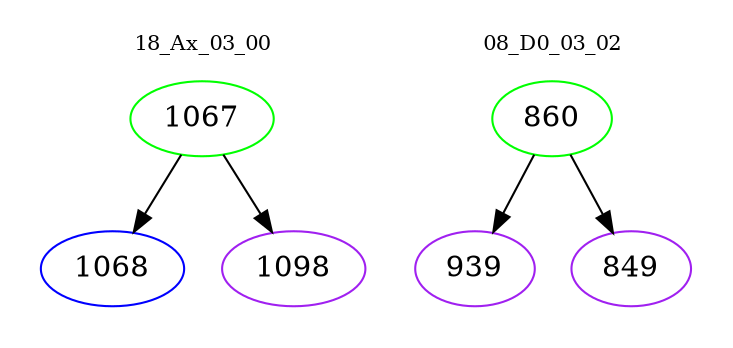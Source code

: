 digraph{
subgraph cluster_0 {
color = white
label = "18_Ax_03_00";
fontsize=10;
T0_1067 [label="1067", color="green"]
T0_1067 -> T0_1068 [color="black"]
T0_1068 [label="1068", color="blue"]
T0_1067 -> T0_1098 [color="black"]
T0_1098 [label="1098", color="purple"]
}
subgraph cluster_1 {
color = white
label = "08_D0_03_02";
fontsize=10;
T1_860 [label="860", color="green"]
T1_860 -> T1_939 [color="black"]
T1_939 [label="939", color="purple"]
T1_860 -> T1_849 [color="black"]
T1_849 [label="849", color="purple"]
}
}
